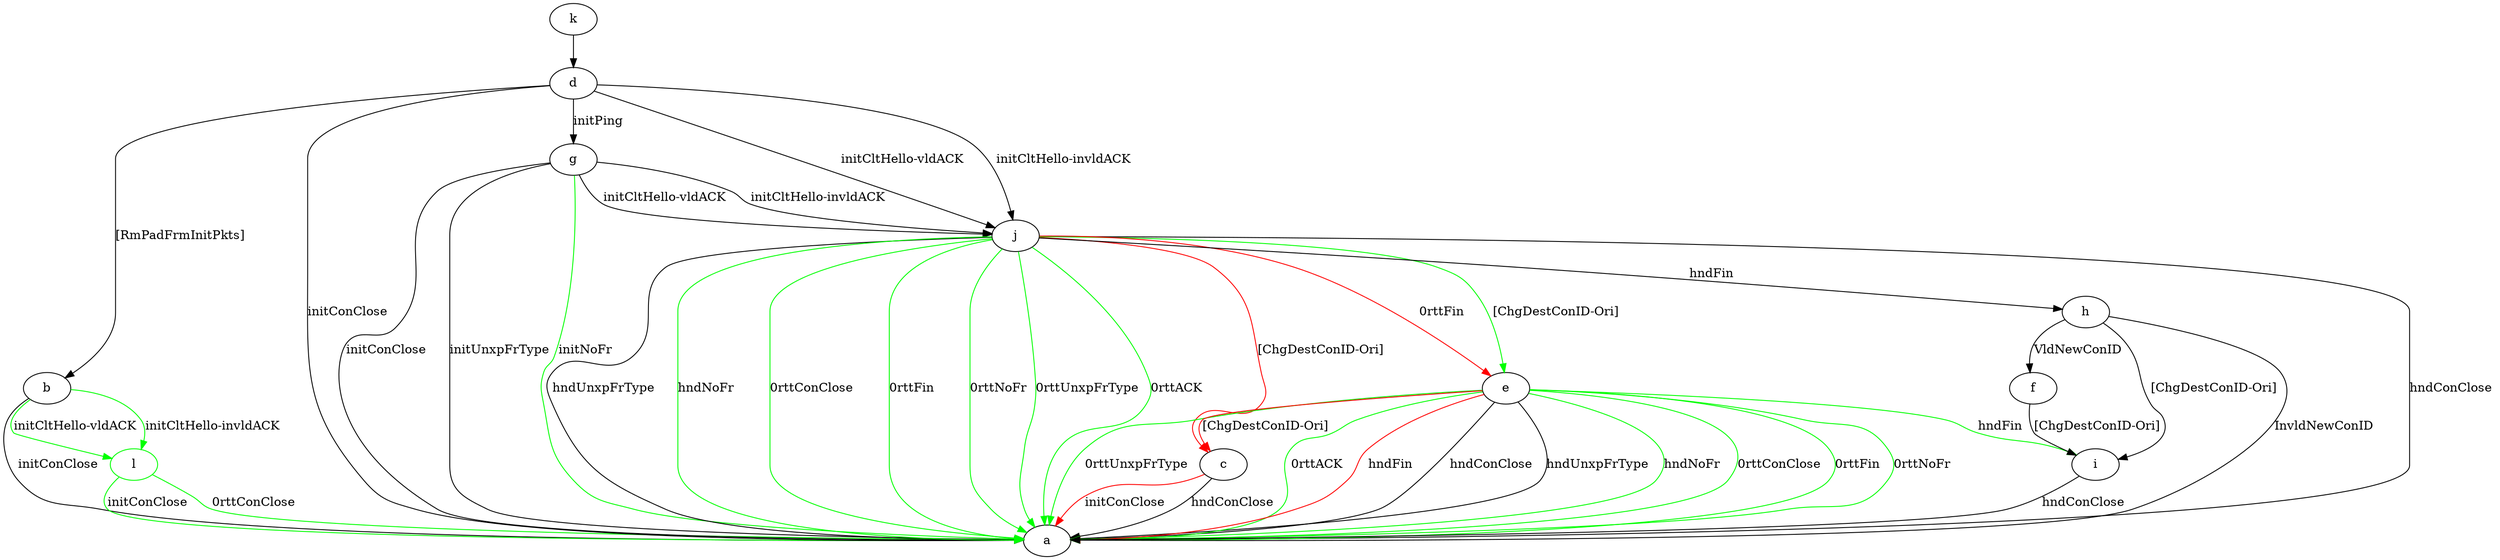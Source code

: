 digraph "" {
	b -> a	[key=0,
		label="initConClose "];
	l	[color=green];
	b -> l	[key=0,
		color=green,
		label="initCltHello-vldACK "];
	b -> l	[key=1,
		color=green,
		label="initCltHello-invldACK "];
	c -> a	[key=0,
		label="hndConClose "];
	c -> a	[key=1,
		color=red,
		label="initConClose "];
	d -> a	[key=0,
		label="initConClose "];
	d -> b	[key=0,
		label="[RmPadFrmInitPkts] "];
	d -> g	[key=0,
		label="initPing "];
	d -> j	[key=0,
		label="initCltHello-vldACK "];
	d -> j	[key=1,
		label="initCltHello-invldACK "];
	e -> a	[key=0,
		label="hndConClose "];
	e -> a	[key=1,
		label="hndUnxpFrType "];
	e -> a	[key=2,
		color=green,
		label="hndNoFr "];
	e -> a	[key=3,
		color=green,
		label="0rttConClose "];
	e -> a	[key=4,
		color=green,
		label="0rttFin "];
	e -> a	[key=5,
		color=green,
		label="0rttNoFr "];
	e -> a	[key=6,
		color=green,
		label="0rttUnxpFrType "];
	e -> a	[key=7,
		color=green,
		label="0rttACK "];
	e -> a	[key=8,
		color=red,
		label="hndFin "];
	e -> c	[key=0,
		color=red,
		label="[ChgDestConID-Ori] "];
	e -> i	[key=0,
		color=green,
		label="hndFin "];
	f -> i	[key=0,
		label="[ChgDestConID-Ori] "];
	g -> a	[key=0,
		label="initConClose "];
	g -> a	[key=1,
		label="initUnxpFrType "];
	g -> a	[key=2,
		color=green,
		label="initNoFr "];
	g -> j	[key=0,
		label="initCltHello-vldACK "];
	g -> j	[key=1,
		label="initCltHello-invldACK "];
	h -> a	[key=0,
		label="InvldNewConID "];
	h -> f	[key=0,
		label="VldNewConID "];
	h -> i	[key=0,
		label="[ChgDestConID-Ori] "];
	i -> a	[key=0,
		label="hndConClose "];
	j -> a	[key=0,
		label="hndConClose "];
	j -> a	[key=1,
		label="hndUnxpFrType "];
	j -> a	[key=2,
		color=green,
		label="hndNoFr "];
	j -> a	[key=3,
		color=green,
		label="0rttConClose "];
	j -> a	[key=4,
		color=green,
		label="0rttFin "];
	j -> a	[key=5,
		color=green,
		label="0rttNoFr "];
	j -> a	[key=6,
		color=green,
		label="0rttUnxpFrType "];
	j -> a	[key=7,
		color=green,
		label="0rttACK "];
	j -> c	[key=0,
		color=red,
		label="[ChgDestConID-Ori] "];
	j -> e	[key=0,
		color=green,
		label="[ChgDestConID-Ori] "];
	j -> e	[key=1,
		color=red,
		label="0rttFin "];
	j -> h	[key=0,
		label="hndFin "];
	k -> d	[key=0];
	l -> a	[key=0,
		color=green,
		label="initConClose "];
	l -> a	[key=1,
		color=green,
		label="0rttConClose "];
}

